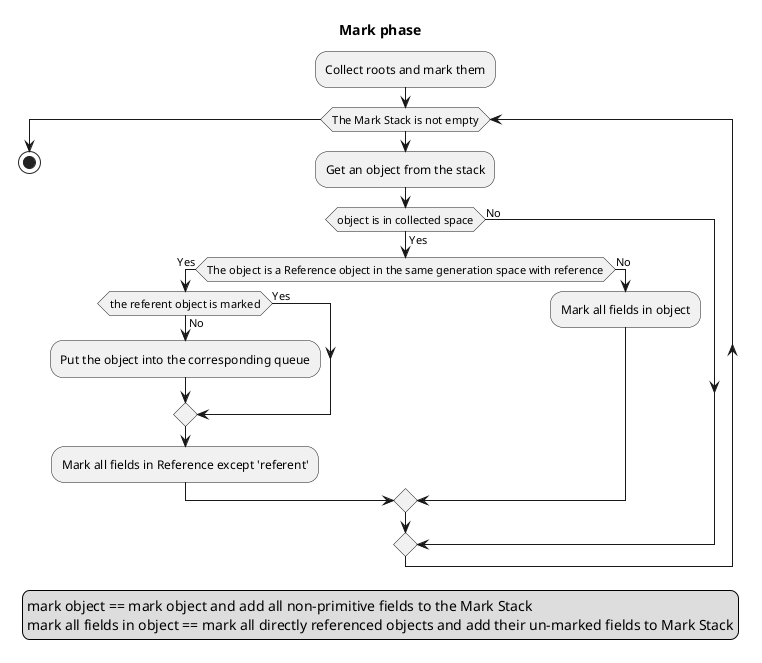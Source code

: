 ' Copyright (c) 2021-2024 Huawei Device Co., Ltd.
' Licensed under the Apache License, Version 2.0 (the "License");
' you may not use this file except in compliance with the License.
' You may obtain a copy of the License at
'
' http://www.apache.org/licenses/LICENSE-2.0
'
' Unless required by applicable law or agreed to in writing, software
' distributed under the License is distributed on an "AS IS" BASIS,
' WITHOUT WARRANTIES OR CONDITIONS OF ANY KIND, either express or implied.
' See the License for the specific language governing permissions and
' limitations under the License.

@startuml

skinparam monochrome true

title Mark phase
:Collect roots and mark them;

while (The Mark Stack is not empty)
    :Get an object from the stack;
    if (object is in collected space) then(Yes)
        if (The object is a Reference object in the same generation space with reference) then(Yes)
            if (the referent object is marked) then(Yes)
            else (No)
                :Put the object into the corresponding queue;
            endif
            :Mark all fields in Reference except 'referent';
        else (No)
            :Mark all fields in object;
        endif
    else (No)
    endif
endwhile
legend
    mark object == mark object and add all non-primitive fields to the Mark Stack
    mark all fields in object == mark all directly referenced objects and add their un-marked fields to Mark Stack
endlegend
stop
@enduml
